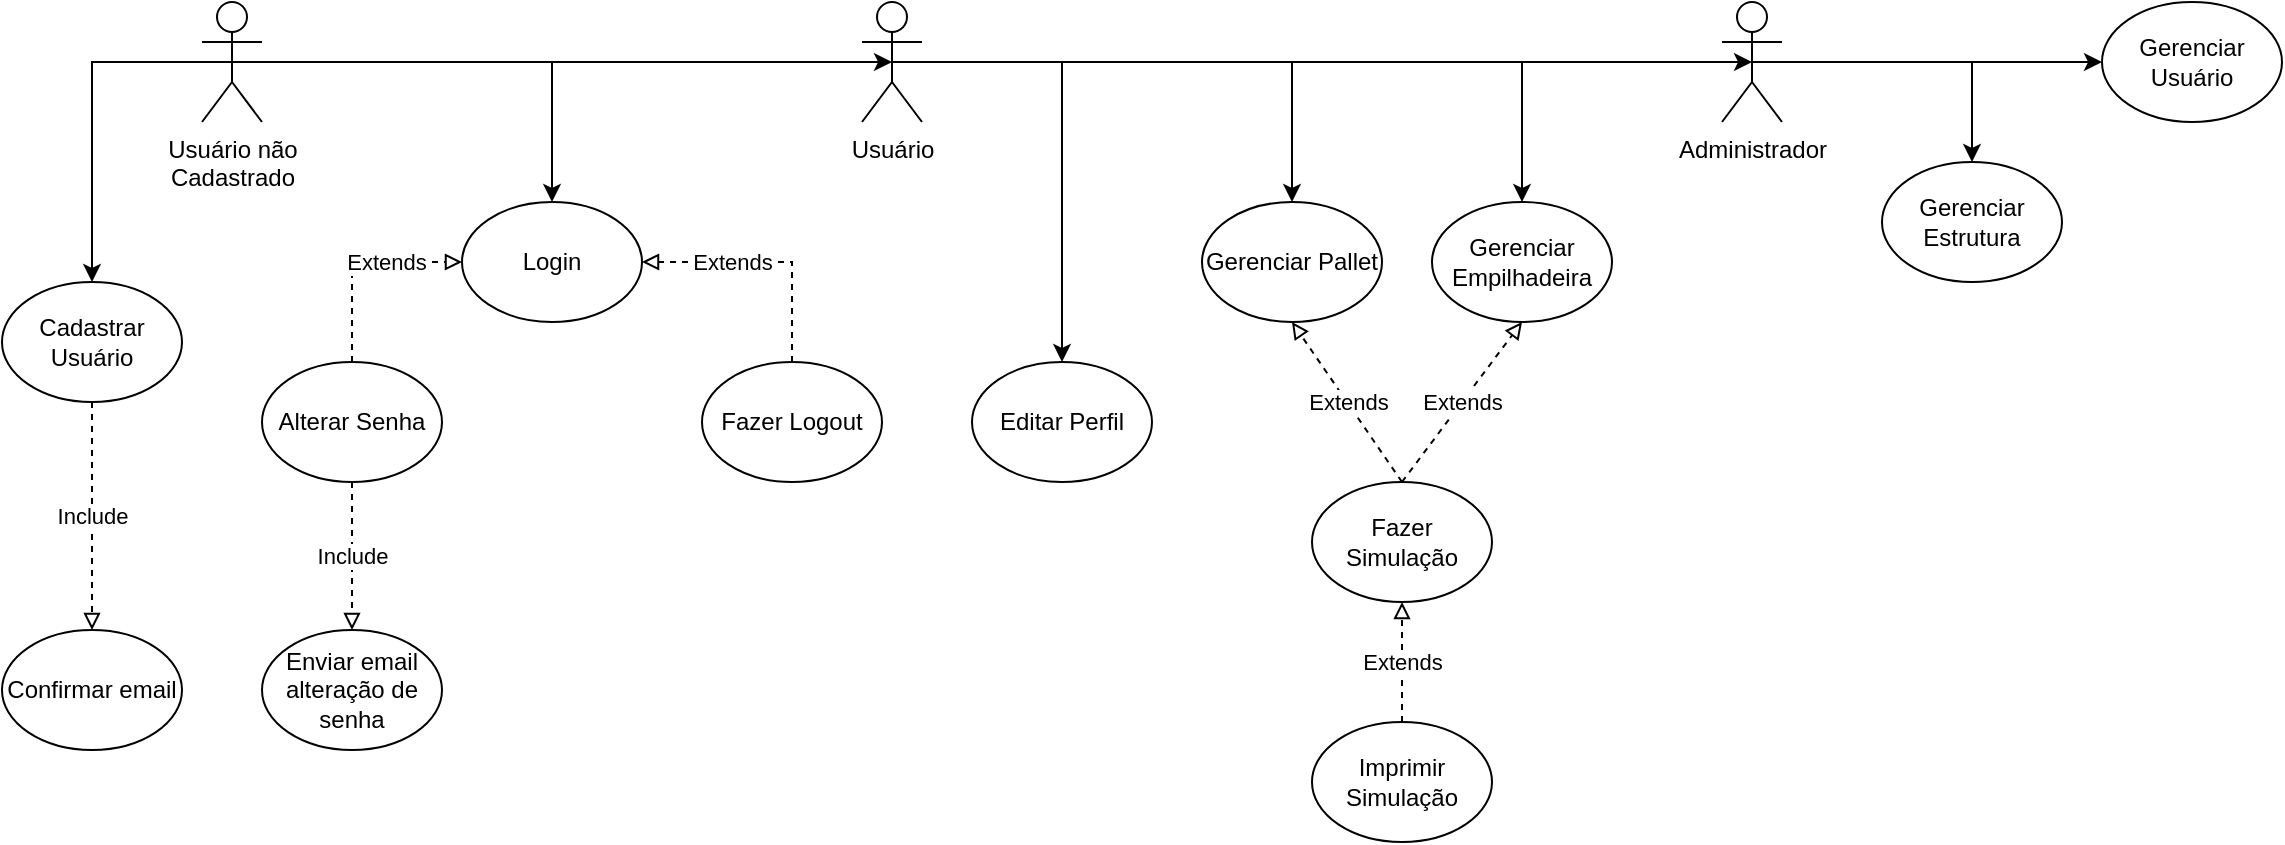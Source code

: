 <mxfile version="28.2.5">
  <diagram name="Cadastro de Contatos UML" id="CtMI1O94lR7FsDbO_B6h">
    <mxGraphModel dx="1389" dy="703" grid="1" gridSize="10" guides="1" tooltips="1" connect="1" arrows="1" fold="1" page="1" pageScale="1" pageWidth="1169" pageHeight="827" math="0" shadow="0">
      <root>
        <mxCell id="0" />
        <mxCell id="1" parent="0" />
        <mxCell id="BOJG5-k8it2eCHu_wFMf-64" value="Usuário" style="shape=umlActor;verticalLabelPosition=bottom;verticalAlign=top;html=1;outlineConnect=0;" parent="1" vertex="1">
          <mxGeometry x="445" y="80" width="30" height="60" as="geometry" />
        </mxCell>
        <mxCell id="BOJG5-k8it2eCHu_wFMf-65" style="edgeStyle=orthogonalEdgeStyle;rounded=0;orthogonalLoop=1;jettySize=auto;html=1;exitX=0.5;exitY=0.5;exitDx=0;exitDy=0;exitPerimeter=0;entryX=0.5;entryY=0;entryDx=0;entryDy=0;" parent="1" source="BOJG5-k8it2eCHu_wFMf-67" target="BOJG5-k8it2eCHu_wFMf-75" edge="1">
          <mxGeometry relative="1" as="geometry" />
        </mxCell>
        <mxCell id="BOJG5-k8it2eCHu_wFMf-66" style="edgeStyle=orthogonalEdgeStyle;rounded=0;orthogonalLoop=1;jettySize=auto;html=1;exitX=0.5;exitY=0.5;exitDx=0;exitDy=0;exitPerimeter=0;entryX=0;entryY=0.5;entryDx=0;entryDy=0;" parent="1" source="BOJG5-k8it2eCHu_wFMf-67" target="BOJG5-k8it2eCHu_wFMf-80" edge="1">
          <mxGeometry relative="1" as="geometry" />
        </mxCell>
        <mxCell id="BOJG5-k8it2eCHu_wFMf-67" value="Administrador" style="shape=umlActor;verticalLabelPosition=bottom;verticalAlign=top;html=1;outlineConnect=0;" parent="1" vertex="1">
          <mxGeometry x="875" y="80" width="30" height="60" as="geometry" />
        </mxCell>
        <mxCell id="BOJG5-k8it2eCHu_wFMf-68" value="Cadastrar Usuário" style="ellipse;whiteSpace=wrap;html=1;" parent="1" vertex="1">
          <mxGeometry x="15" y="220" width="90" height="60" as="geometry" />
        </mxCell>
        <mxCell id="BOJG5-k8it2eCHu_wFMf-69" value="Confirmar email" style="ellipse;whiteSpace=wrap;html=1;" parent="1" vertex="1">
          <mxGeometry x="15" y="394" width="90" height="60" as="geometry" />
        </mxCell>
        <mxCell id="BOJG5-k8it2eCHu_wFMf-72" value="Login" style="ellipse;whiteSpace=wrap;html=1;" parent="1" vertex="1">
          <mxGeometry x="245" y="180" width="90" height="60" as="geometry" />
        </mxCell>
        <mxCell id="BOJG5-k8it2eCHu_wFMf-73" value="Gerenciar Pallet" style="ellipse;whiteSpace=wrap;html=1;" parent="1" vertex="1">
          <mxGeometry x="615" y="180" width="90" height="60" as="geometry" />
        </mxCell>
        <mxCell id="BOJG5-k8it2eCHu_wFMf-74" value="Gerenciar Empilhadeira" style="ellipse;whiteSpace=wrap;html=1;" parent="1" vertex="1">
          <mxGeometry x="730" y="180" width="90" height="60" as="geometry" />
        </mxCell>
        <mxCell id="BOJG5-k8it2eCHu_wFMf-75" value="Gerenciar Estrutura" style="ellipse;whiteSpace=wrap;html=1;" parent="1" vertex="1">
          <mxGeometry x="955" y="160" width="90" height="60" as="geometry" />
        </mxCell>
        <mxCell id="BOJG5-k8it2eCHu_wFMf-76" value="Fazer Simulação" style="ellipse;whiteSpace=wrap;html=1;" parent="1" vertex="1">
          <mxGeometry x="670" y="320" width="90" height="60" as="geometry" />
        </mxCell>
        <mxCell id="BOJG5-k8it2eCHu_wFMf-77" value="Fazer Logout" style="ellipse;whiteSpace=wrap;html=1;" parent="1" vertex="1">
          <mxGeometry x="365" y="260" width="90" height="60" as="geometry" />
        </mxCell>
        <mxCell id="BOJG5-k8it2eCHu_wFMf-78" value="Alterar Senha" style="ellipse;whiteSpace=wrap;html=1;" parent="1" vertex="1">
          <mxGeometry x="145" y="260" width="90" height="60" as="geometry" />
        </mxCell>
        <mxCell id="BOJG5-k8it2eCHu_wFMf-79" value="Enviar email alteração de senha" style="ellipse;whiteSpace=wrap;html=1;" parent="1" vertex="1">
          <mxGeometry x="145" y="394" width="90" height="60" as="geometry" />
        </mxCell>
        <mxCell id="BOJG5-k8it2eCHu_wFMf-80" value="Gerenciar Usuário" style="ellipse;whiteSpace=wrap;html=1;" parent="1" vertex="1">
          <mxGeometry x="1065" y="80" width="90" height="60" as="geometry" />
        </mxCell>
        <mxCell id="BOJG5-k8it2eCHu_wFMf-81" value="Editar Perfil" style="ellipse;whiteSpace=wrap;html=1;" parent="1" vertex="1">
          <mxGeometry x="500" y="260" width="90" height="60" as="geometry" />
        </mxCell>
        <mxCell id="BOJG5-k8it2eCHu_wFMf-82" value="Imprimir Simulação" style="ellipse;whiteSpace=wrap;html=1;" parent="1" vertex="1">
          <mxGeometry x="670" y="440" width="90" height="60" as="geometry" />
        </mxCell>
        <mxCell id="BOJG5-k8it2eCHu_wFMf-83" value="Include" style="endArrow=block;endFill=0;html=1;rounded=0;exitX=0.5;exitY=1;exitDx=0;exitDy=0;entryX=0.5;entryY=0;entryDx=0;entryDy=0;dashed=1;" parent="1" source="BOJG5-k8it2eCHu_wFMf-68" target="BOJG5-k8it2eCHu_wFMf-69" edge="1">
          <mxGeometry width="160" relative="1" as="geometry">
            <mxPoint x="105" y="310" as="sourcePoint" />
            <mxPoint x="265" y="310" as="targetPoint" />
          </mxGeometry>
        </mxCell>
        <mxCell id="BOJG5-k8it2eCHu_wFMf-84" value="Extends" style="endArrow=block;endFill=0;html=1;rounded=0;exitX=0.5;exitY=0;exitDx=0;exitDy=0;entryX=0;entryY=0.5;entryDx=0;entryDy=0;dashed=1;" parent="1" source="BOJG5-k8it2eCHu_wFMf-78" target="BOJG5-k8it2eCHu_wFMf-72" edge="1">
          <mxGeometry x="0.278" width="160" relative="1" as="geometry">
            <mxPoint x="435" y="370" as="sourcePoint" />
            <mxPoint x="690" y="230" as="targetPoint" />
            <Array as="points">
              <mxPoint x="190" y="210" />
            </Array>
            <mxPoint as="offset" />
          </mxGeometry>
        </mxCell>
        <mxCell id="BOJG5-k8it2eCHu_wFMf-85" value="Include" style="endArrow=block;endFill=0;html=1;rounded=0;exitX=0.5;exitY=1;exitDx=0;exitDy=0;entryX=0.5;entryY=0;entryDx=0;entryDy=0;dashed=1;" parent="1" source="BOJG5-k8it2eCHu_wFMf-78" target="BOJG5-k8it2eCHu_wFMf-79" edge="1">
          <mxGeometry width="160" relative="1" as="geometry">
            <mxPoint x="85" y="549" as="sourcePoint" />
            <mxPoint x="245" y="549" as="targetPoint" />
          </mxGeometry>
        </mxCell>
        <mxCell id="BOJG5-k8it2eCHu_wFMf-86" value="Extends" style="endArrow=block;endFill=0;html=1;rounded=0;exitX=0.5;exitY=0;exitDx=0;exitDy=0;entryX=0.5;entryY=1;entryDx=0;entryDy=0;dashed=1;" parent="1" source="BOJG5-k8it2eCHu_wFMf-76" target="BOJG5-k8it2eCHu_wFMf-73" edge="1">
          <mxGeometry width="160" relative="1" as="geometry">
            <mxPoint x="580" y="350" as="sourcePoint" />
            <mxPoint x="740" y="350" as="targetPoint" />
          </mxGeometry>
        </mxCell>
        <mxCell id="BOJG5-k8it2eCHu_wFMf-87" value="Extends" style="endArrow=block;endFill=0;html=1;rounded=0;entryX=0.5;entryY=1;entryDx=0;entryDy=0;exitX=0.5;exitY=0;exitDx=0;exitDy=0;dashed=1;" parent="1" source="BOJG5-k8it2eCHu_wFMf-76" target="BOJG5-k8it2eCHu_wFMf-74" edge="1">
          <mxGeometry width="160" relative="1" as="geometry">
            <mxPoint x="580" y="350" as="sourcePoint" />
            <mxPoint x="740" y="350" as="targetPoint" />
          </mxGeometry>
        </mxCell>
        <mxCell id="BOJG5-k8it2eCHu_wFMf-88" value="Extends" style="endArrow=block;endFill=0;html=1;rounded=0;exitX=0.5;exitY=0;exitDx=0;exitDy=0;entryX=0.5;entryY=1;entryDx=0;entryDy=0;dashed=1;" parent="1" source="BOJG5-k8it2eCHu_wFMf-82" target="BOJG5-k8it2eCHu_wFMf-76" edge="1">
          <mxGeometry width="160" relative="1" as="geometry">
            <mxPoint x="688" y="370" as="sourcePoint" />
            <mxPoint x="848" y="370" as="targetPoint" />
          </mxGeometry>
        </mxCell>
        <mxCell id="BOJG5-k8it2eCHu_wFMf-89" value="Extends" style="endArrow=block;endFill=0;html=1;rounded=0;exitX=0.5;exitY=0;exitDx=0;exitDy=0;entryX=1;entryY=0.5;entryDx=0;entryDy=0;dashed=1;" parent="1" source="BOJG5-k8it2eCHu_wFMf-77" target="BOJG5-k8it2eCHu_wFMf-72" edge="1">
          <mxGeometry x="0.278" width="160" relative="1" as="geometry">
            <mxPoint x="825" y="270" as="sourcePoint" />
            <mxPoint x="955" y="220" as="targetPoint" />
            <Array as="points">
              <mxPoint x="410" y="210" />
            </Array>
            <mxPoint as="offset" />
          </mxGeometry>
        </mxCell>
        <mxCell id="zOrnugSZTZHdujEm2ETA-1" value="Usuário não&lt;div&gt;Cadastrado&lt;/div&gt;" style="shape=umlActor;verticalLabelPosition=bottom;verticalAlign=top;html=1;outlineConnect=0;" vertex="1" parent="1">
          <mxGeometry x="115" y="80" width="30" height="60" as="geometry" />
        </mxCell>
        <mxCell id="zOrnugSZTZHdujEm2ETA-2" value="" style="endArrow=classic;html=1;rounded=0;exitX=0.5;exitY=0.5;exitDx=0;exitDy=0;exitPerimeter=0;entryX=0.5;entryY=0.5;entryDx=0;entryDy=0;entryPerimeter=0;" edge="1" parent="1" source="BOJG5-k8it2eCHu_wFMf-64" target="BOJG5-k8it2eCHu_wFMf-67">
          <mxGeometry width="50" height="50" relative="1" as="geometry">
            <mxPoint x="615" y="300" as="sourcePoint" />
            <mxPoint x="665" y="250" as="targetPoint" />
          </mxGeometry>
        </mxCell>
        <mxCell id="zOrnugSZTZHdujEm2ETA-4" value="" style="endArrow=classic;html=1;rounded=0;exitX=0.5;exitY=0.5;exitDx=0;exitDy=0;exitPerimeter=0;entryX=0.5;entryY=0;entryDx=0;entryDy=0;" edge="1" parent="1" source="zOrnugSZTZHdujEm2ETA-1" target="BOJG5-k8it2eCHu_wFMf-68">
          <mxGeometry width="50" height="50" relative="1" as="geometry">
            <mxPoint x="235" y="460" as="sourcePoint" />
            <mxPoint x="395" y="500" as="targetPoint" />
            <Array as="points">
              <mxPoint x="60" y="110" />
            </Array>
          </mxGeometry>
        </mxCell>
        <mxCell id="zOrnugSZTZHdujEm2ETA-5" value="" style="endArrow=classic;html=1;rounded=0;exitX=0.5;exitY=0.5;exitDx=0;exitDy=0;exitPerimeter=0;entryX=0.5;entryY=0.5;entryDx=0;entryDy=0;entryPerimeter=0;" edge="1" parent="1" source="zOrnugSZTZHdujEm2ETA-1" target="BOJG5-k8it2eCHu_wFMf-64">
          <mxGeometry width="50" height="50" relative="1" as="geometry">
            <mxPoint x="225" y="280" as="sourcePoint" />
            <mxPoint x="275" y="230" as="targetPoint" />
          </mxGeometry>
        </mxCell>
        <mxCell id="zOrnugSZTZHdujEm2ETA-6" value="" style="endArrow=classic;html=1;rounded=0;exitX=0.5;exitY=0.5;exitDx=0;exitDy=0;exitPerimeter=0;" edge="1" parent="1" source="zOrnugSZTZHdujEm2ETA-1" target="BOJG5-k8it2eCHu_wFMf-72">
          <mxGeometry width="50" height="50" relative="1" as="geometry">
            <mxPoint x="185" y="140" as="sourcePoint" />
            <mxPoint x="375" y="380" as="targetPoint" />
            <Array as="points">
              <mxPoint x="290" y="110" />
            </Array>
          </mxGeometry>
        </mxCell>
        <mxCell id="zOrnugSZTZHdujEm2ETA-7" value="" style="endArrow=classic;html=1;rounded=0;exitX=0.5;exitY=0.5;exitDx=0;exitDy=0;exitPerimeter=0;entryX=0.5;entryY=0;entryDx=0;entryDy=0;" edge="1" parent="1" source="BOJG5-k8it2eCHu_wFMf-64" target="BOJG5-k8it2eCHu_wFMf-81">
          <mxGeometry width="50" height="50" relative="1" as="geometry">
            <mxPoint x="465" y="440" as="sourcePoint" />
            <mxPoint x="515" y="390" as="targetPoint" />
            <Array as="points">
              <mxPoint x="545" y="110" />
            </Array>
          </mxGeometry>
        </mxCell>
        <mxCell id="zOrnugSZTZHdujEm2ETA-8" value="" style="endArrow=classic;html=1;rounded=0;exitX=0.5;exitY=0.5;exitDx=0;exitDy=0;exitPerimeter=0;entryX=0.5;entryY=0;entryDx=0;entryDy=0;" edge="1" parent="1" source="BOJG5-k8it2eCHu_wFMf-64" target="BOJG5-k8it2eCHu_wFMf-73">
          <mxGeometry width="50" height="50" relative="1" as="geometry">
            <mxPoint x="385" y="390" as="sourcePoint" />
            <mxPoint x="495" y="420" as="targetPoint" />
            <Array as="points">
              <mxPoint x="660" y="110" />
            </Array>
          </mxGeometry>
        </mxCell>
        <mxCell id="zOrnugSZTZHdujEm2ETA-9" value="" style="endArrow=classic;html=1;rounded=0;exitX=0.5;exitY=0.5;exitDx=0;exitDy=0;exitPerimeter=0;entryX=0.5;entryY=0;entryDx=0;entryDy=0;" edge="1" parent="1" source="BOJG5-k8it2eCHu_wFMf-64" target="BOJG5-k8it2eCHu_wFMf-74">
          <mxGeometry width="50" height="50" relative="1" as="geometry">
            <mxPoint x="535" y="470" as="sourcePoint" />
            <mxPoint x="585" y="420" as="targetPoint" />
            <Array as="points">
              <mxPoint x="775" y="110" />
            </Array>
          </mxGeometry>
        </mxCell>
      </root>
    </mxGraphModel>
  </diagram>
</mxfile>
